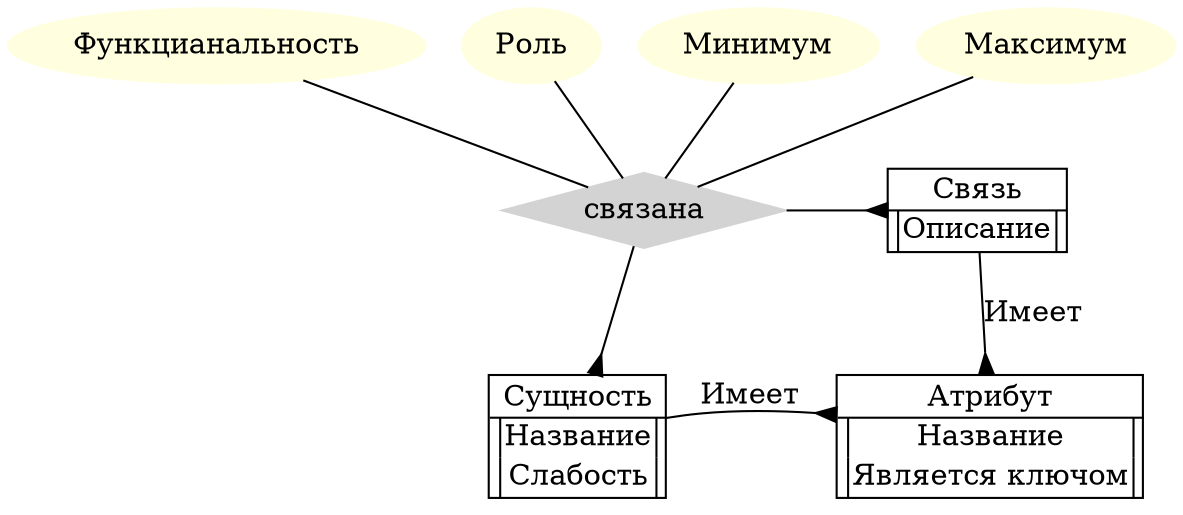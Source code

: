 digraph ER {
  #layout=neato;

  Сущность [shape=none, label=<<TABLE PORT="t" BORDER="1" CELLBORDER="0" CELLSPACING="0">
    <TR><TD COLSPAN="3">Сущность</TD></TR><HR/>
    <TR><TD></TD><VR/><TD>Название</TD><VR/><TD></TD></TR>
    <TR><TD></TD><VR/><TD>Слабость</TD><VR/><TD></TD></TR>
  </TABLE>>];
  Связь [shape=none, label=<<TABLE PORT="t" BORDER="1" CELLBORDER="0" CELLSPACING="0">
    <TR><TD COLSPAN="3">Связь</TD></TR><HR/>
    <TR><TD></TD><VR/><TD>Описание</TD><VR/><TD></TD></TR>
  </TABLE>>];
  Свойство [shape=none, label=<<TABLE PORT="t" BORDER="1" CELLBORDER="0" CELLSPACING="0">
    <TR><TD COLSPAN="3">Атрибут</TD></TR><HR/>
    <TR><TD></TD><VR/><TD>Название</TD><VR/><TD></TD></TR>
    <TR><TD></TD><VR/><TD>Является ключом</TD><VR/><TD></TD></TR>
  </TABLE>>];

  #splines=ortho;
  edge [arrowtail=inv, arrowhead=inv];
  Сущность:t -> Свойство:t [label="Имеет"];
  Связь:t -> Свойство:t [label="Имеет"];

  связана [shape=diamond, style=filled, color=lightgrey];
  node [shape=ellipse, style=filled, color=lightyellow];
  Функцианальность; Роль; Минимум; Максимум;
  связана -> Сущность:t;
  связана -> Связь:t;
  {Функцианальность Роль Минимум Максимум} -> связана [dir=none];
  {rank = same; Сущность; Свойство; };
  {rank = same; Связь; связана};

}
